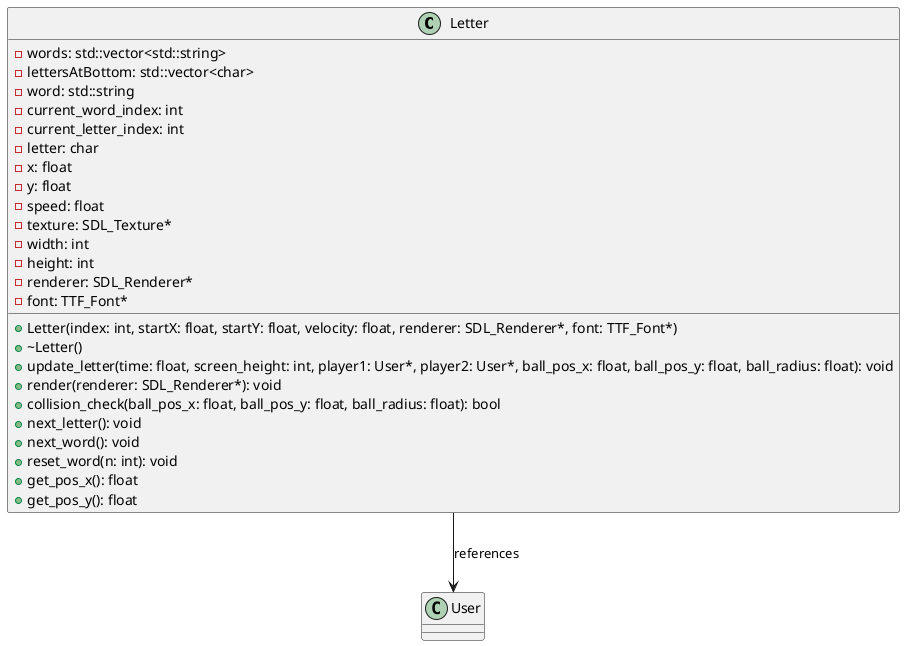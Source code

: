 @startuml Letter Class

class Letter {
  -words: std::vector<std::string>
  -lettersAtBottom: std::vector<char>
  -word: std::string
  -current_word_index: int
  -current_letter_index: int
  -letter: char
  -x: float
  -y: float
  -speed: float
  -texture: SDL_Texture*
  -width: int
  -height: int
  -renderer: SDL_Renderer*
  -font: TTF_Font*

  +Letter(index: int, startX: float, startY: float, velocity: float, renderer: SDL_Renderer*, font: TTF_Font*)
  +~Letter()
  +update_letter(time: float, screen_height: int, player1: User*, player2: User*, ball_pos_x: float, ball_pos_y: float, ball_radius: float): void
  +render(renderer: SDL_Renderer*): void
  +collision_check(ball_pos_x: float, ball_pos_y: float, ball_radius: float): bool
  +next_letter(): void
  +next_word(): void
  +reset_word(n: int): void
  +get_pos_x(): float
  +get_pos_y(): float
}

class User {
}

Letter --> User: references

@enduml
